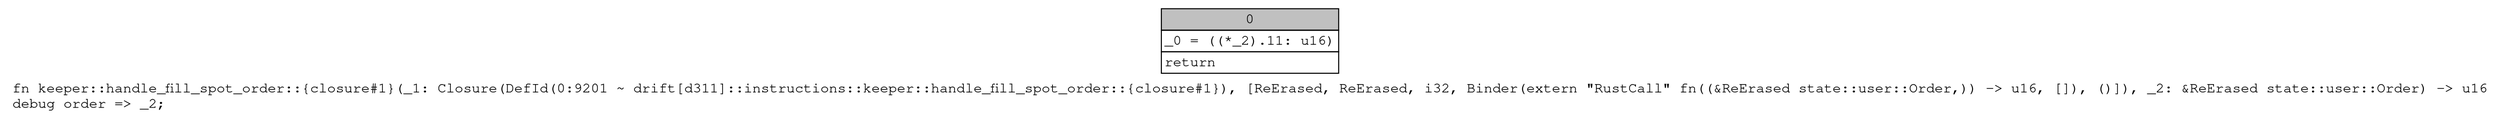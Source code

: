 digraph Mir_0_9201 {
    graph [fontname="Courier, monospace"];
    node [fontname="Courier, monospace"];
    edge [fontname="Courier, monospace"];
    label=<fn keeper::handle_fill_spot_order::{closure#1}(_1: Closure(DefId(0:9201 ~ drift[d311]::instructions::keeper::handle_fill_spot_order::{closure#1}), [ReErased, ReErased, i32, Binder(extern &quot;RustCall&quot; fn((&amp;ReErased state::user::Order,)) -&gt; u16, []), ()]), _2: &amp;ReErased state::user::Order) -&gt; u16<br align="left"/>debug order =&gt; _2;<br align="left"/>>;
    bb0__0_9201 [shape="none", label=<<table border="0" cellborder="1" cellspacing="0"><tr><td bgcolor="gray" align="center" colspan="1">0</td></tr><tr><td align="left" balign="left">_0 = ((*_2).11: u16)<br/></td></tr><tr><td align="left">return</td></tr></table>>];
}
